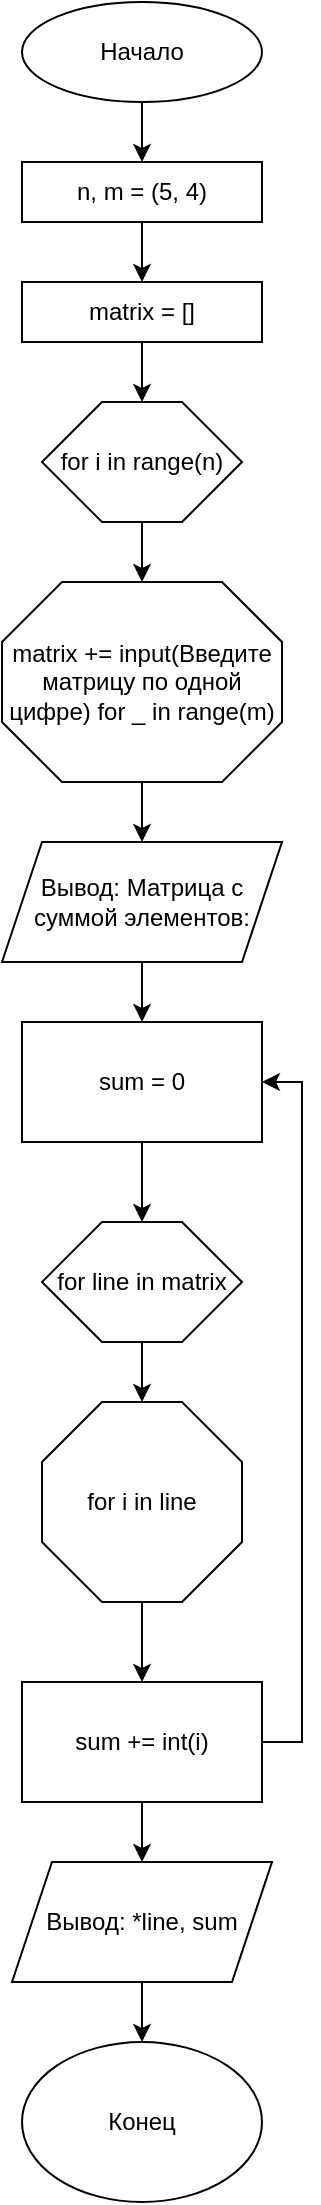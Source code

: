 <mxfile version="16.1.2" type="github">
  <diagram id="o5-Ox5EhQ6Ea8FHdvtdA" name="Page-1">
    <mxGraphModel dx="782" dy="418" grid="1" gridSize="10" guides="1" tooltips="1" connect="1" arrows="1" fold="1" page="1" pageScale="1" pageWidth="827" pageHeight="1169" math="0" shadow="0">
      <root>
        <mxCell id="0" />
        <mxCell id="1" parent="0" />
        <mxCell id="k5rydCJzR3ichx2F_3eu-12" style="edgeStyle=orthogonalEdgeStyle;rounded=0;orthogonalLoop=1;jettySize=auto;html=1;entryX=0.5;entryY=0;entryDx=0;entryDy=0;" edge="1" parent="1" source="k5rydCJzR3ichx2F_3eu-1" target="k5rydCJzR3ichx2F_3eu-2">
          <mxGeometry relative="1" as="geometry" />
        </mxCell>
        <mxCell id="k5rydCJzR3ichx2F_3eu-1" value="Начало" style="ellipse;whiteSpace=wrap;html=1;" vertex="1" parent="1">
          <mxGeometry x="340" y="20" width="120" height="50" as="geometry" />
        </mxCell>
        <mxCell id="k5rydCJzR3ichx2F_3eu-13" style="edgeStyle=orthogonalEdgeStyle;rounded=0;orthogonalLoop=1;jettySize=auto;html=1;entryX=0.5;entryY=0;entryDx=0;entryDy=0;" edge="1" parent="1" source="k5rydCJzR3ichx2F_3eu-2" target="k5rydCJzR3ichx2F_3eu-3">
          <mxGeometry relative="1" as="geometry" />
        </mxCell>
        <mxCell id="k5rydCJzR3ichx2F_3eu-2" value="n, m = (5, 4)" style="rounded=0;whiteSpace=wrap;html=1;" vertex="1" parent="1">
          <mxGeometry x="340" y="100" width="120" height="30" as="geometry" />
        </mxCell>
        <mxCell id="k5rydCJzR3ichx2F_3eu-14" style="edgeStyle=orthogonalEdgeStyle;rounded=0;orthogonalLoop=1;jettySize=auto;html=1;entryX=0.5;entryY=0;entryDx=0;entryDy=0;entryPerimeter=0;" edge="1" parent="1" source="k5rydCJzR3ichx2F_3eu-3" target="k5rydCJzR3ichx2F_3eu-4">
          <mxGeometry relative="1" as="geometry" />
        </mxCell>
        <mxCell id="k5rydCJzR3ichx2F_3eu-3" value="matrix = []" style="rounded=0;whiteSpace=wrap;html=1;" vertex="1" parent="1">
          <mxGeometry x="340" y="160" width="120" height="30" as="geometry" />
        </mxCell>
        <mxCell id="k5rydCJzR3ichx2F_3eu-15" style="edgeStyle=orthogonalEdgeStyle;rounded=0;orthogonalLoop=1;jettySize=auto;html=1;entryX=0.5;entryY=0;entryDx=0;entryDy=0;entryPerimeter=0;" edge="1" parent="1" source="k5rydCJzR3ichx2F_3eu-4" target="k5rydCJzR3ichx2F_3eu-5">
          <mxGeometry relative="1" as="geometry" />
        </mxCell>
        <mxCell id="k5rydCJzR3ichx2F_3eu-4" value="for i in range(n)" style="whiteSpace=wrap;html=1;shape=mxgraph.basic.octagon2;align=center;verticalAlign=middle;dx=15;" vertex="1" parent="1">
          <mxGeometry x="350" y="220" width="100" height="60" as="geometry" />
        </mxCell>
        <mxCell id="k5rydCJzR3ichx2F_3eu-16" style="edgeStyle=orthogonalEdgeStyle;rounded=0;orthogonalLoop=1;jettySize=auto;html=1;entryX=0.5;entryY=0;entryDx=0;entryDy=0;" edge="1" parent="1" source="k5rydCJzR3ichx2F_3eu-5" target="k5rydCJzR3ichx2F_3eu-6">
          <mxGeometry relative="1" as="geometry" />
        </mxCell>
        <mxCell id="k5rydCJzR3ichx2F_3eu-5" value="matrix += input(Введите матрицу по одной цифре) for _ in range(m)" style="whiteSpace=wrap;html=1;shape=mxgraph.basic.octagon2;align=center;verticalAlign=middle;dx=15;" vertex="1" parent="1">
          <mxGeometry x="330" y="310" width="140" height="100" as="geometry" />
        </mxCell>
        <mxCell id="k5rydCJzR3ichx2F_3eu-17" style="edgeStyle=orthogonalEdgeStyle;rounded=0;orthogonalLoop=1;jettySize=auto;html=1;entryX=0.5;entryY=0;entryDx=0;entryDy=0;" edge="1" parent="1" source="k5rydCJzR3ichx2F_3eu-6" target="k5rydCJzR3ichx2F_3eu-7">
          <mxGeometry relative="1" as="geometry" />
        </mxCell>
        <mxCell id="k5rydCJzR3ichx2F_3eu-6" value="Вывод: Матрица с суммой элементов:" style="shape=parallelogram;perimeter=parallelogramPerimeter;whiteSpace=wrap;html=1;fixedSize=1;" vertex="1" parent="1">
          <mxGeometry x="330" y="440" width="140" height="60" as="geometry" />
        </mxCell>
        <mxCell id="k5rydCJzR3ichx2F_3eu-20" style="edgeStyle=orthogonalEdgeStyle;rounded=0;orthogonalLoop=1;jettySize=auto;html=1;entryX=0.5;entryY=0;entryDx=0;entryDy=0;entryPerimeter=0;" edge="1" parent="1" source="k5rydCJzR3ichx2F_3eu-7" target="k5rydCJzR3ichx2F_3eu-8">
          <mxGeometry relative="1" as="geometry" />
        </mxCell>
        <mxCell id="k5rydCJzR3ichx2F_3eu-7" value="sum = 0" style="rounded=0;whiteSpace=wrap;html=1;" vertex="1" parent="1">
          <mxGeometry x="340" y="530" width="120" height="60" as="geometry" />
        </mxCell>
        <mxCell id="k5rydCJzR3ichx2F_3eu-21" style="edgeStyle=orthogonalEdgeStyle;rounded=0;orthogonalLoop=1;jettySize=auto;html=1;entryX=0.5;entryY=0;entryDx=0;entryDy=0;entryPerimeter=0;" edge="1" parent="1" source="k5rydCJzR3ichx2F_3eu-8" target="k5rydCJzR3ichx2F_3eu-9">
          <mxGeometry relative="1" as="geometry" />
        </mxCell>
        <mxCell id="k5rydCJzR3ichx2F_3eu-8" value="for line in matrix" style="whiteSpace=wrap;html=1;shape=mxgraph.basic.octagon2;align=center;verticalAlign=middle;dx=15;" vertex="1" parent="1">
          <mxGeometry x="350" y="630" width="100" height="60" as="geometry" />
        </mxCell>
        <mxCell id="k5rydCJzR3ichx2F_3eu-22" style="edgeStyle=orthogonalEdgeStyle;rounded=0;orthogonalLoop=1;jettySize=auto;html=1;entryX=0.5;entryY=0;entryDx=0;entryDy=0;" edge="1" parent="1" source="k5rydCJzR3ichx2F_3eu-9" target="k5rydCJzR3ichx2F_3eu-10">
          <mxGeometry relative="1" as="geometry" />
        </mxCell>
        <mxCell id="k5rydCJzR3ichx2F_3eu-9" value="for i in line" style="whiteSpace=wrap;html=1;shape=mxgraph.basic.octagon2;align=center;verticalAlign=middle;dx=15;" vertex="1" parent="1">
          <mxGeometry x="350" y="720" width="100" height="100" as="geometry" />
        </mxCell>
        <mxCell id="k5rydCJzR3ichx2F_3eu-25" style="edgeStyle=orthogonalEdgeStyle;rounded=0;orthogonalLoop=1;jettySize=auto;html=1;" edge="1" parent="1" source="k5rydCJzR3ichx2F_3eu-10" target="k5rydCJzR3ichx2F_3eu-11">
          <mxGeometry relative="1" as="geometry" />
        </mxCell>
        <mxCell id="k5rydCJzR3ichx2F_3eu-28" style="edgeStyle=orthogonalEdgeStyle;rounded=0;orthogonalLoop=1;jettySize=auto;html=1;entryX=1;entryY=0.5;entryDx=0;entryDy=0;" edge="1" parent="1" source="k5rydCJzR3ichx2F_3eu-10" target="k5rydCJzR3ichx2F_3eu-7">
          <mxGeometry relative="1" as="geometry">
            <Array as="points">
              <mxPoint x="480" y="890" />
              <mxPoint x="480" y="560" />
            </Array>
          </mxGeometry>
        </mxCell>
        <mxCell id="k5rydCJzR3ichx2F_3eu-10" value="sum += int(i)" style="rounded=0;whiteSpace=wrap;html=1;" vertex="1" parent="1">
          <mxGeometry x="340" y="860" width="120" height="60" as="geometry" />
        </mxCell>
        <mxCell id="k5rydCJzR3ichx2F_3eu-27" style="edgeStyle=orthogonalEdgeStyle;rounded=0;orthogonalLoop=1;jettySize=auto;html=1;entryX=0.5;entryY=0;entryDx=0;entryDy=0;" edge="1" parent="1" source="k5rydCJzR3ichx2F_3eu-11" target="k5rydCJzR3ichx2F_3eu-26">
          <mxGeometry relative="1" as="geometry" />
        </mxCell>
        <mxCell id="k5rydCJzR3ichx2F_3eu-11" value="Вывод: *line, sum" style="shape=parallelogram;perimeter=parallelogramPerimeter;whiteSpace=wrap;html=1;fixedSize=1;" vertex="1" parent="1">
          <mxGeometry x="335" y="950" width="130" height="60" as="geometry" />
        </mxCell>
        <mxCell id="k5rydCJzR3ichx2F_3eu-26" value="Конец" style="ellipse;whiteSpace=wrap;html=1;" vertex="1" parent="1">
          <mxGeometry x="340" y="1040" width="120" height="80" as="geometry" />
        </mxCell>
      </root>
    </mxGraphModel>
  </diagram>
</mxfile>

